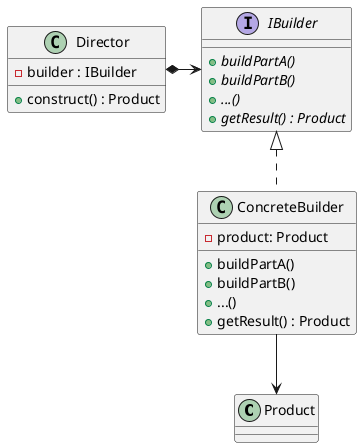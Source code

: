@startuml Builder_diagram

class Product {
}

class Director {
    + construct() : Product
    - builder : IBuilder
}

interface IBuilder {
    + {abstract} buildPartA()
    + {abstract} buildPartB()
    + {abstract} ...()
    + {abstract} getResult() : Product
}

Director *-> IBuilder

class ConcreteBuilder {
    + buildPartA()
    + buildPartB()
    + ...()
    + getResult() : Product
    - product: Product
}

IBuilder <|.. ConcreteBuilder
ConcreteBuilder --> Product

@enduml
